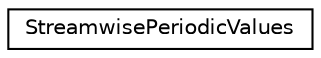 digraph "Graphical Class Hierarchy"
{
 // LATEX_PDF_SIZE
  edge [fontname="Helvetica",fontsize="10",labelfontname="Helvetica",labelfontsize="10"];
  node [fontname="Helvetica",fontsize="10",shape=record];
  rankdir="LR";
  Node0 [label="StreamwisePeriodicValues",height=0.2,width=0.4,color="black", fillcolor="white", style="filled",URL="$structStreamwisePeriodicValues.html",tooltip="Container to hold Variables for streamwise Periodic flow as they are often used together in places."];
}
